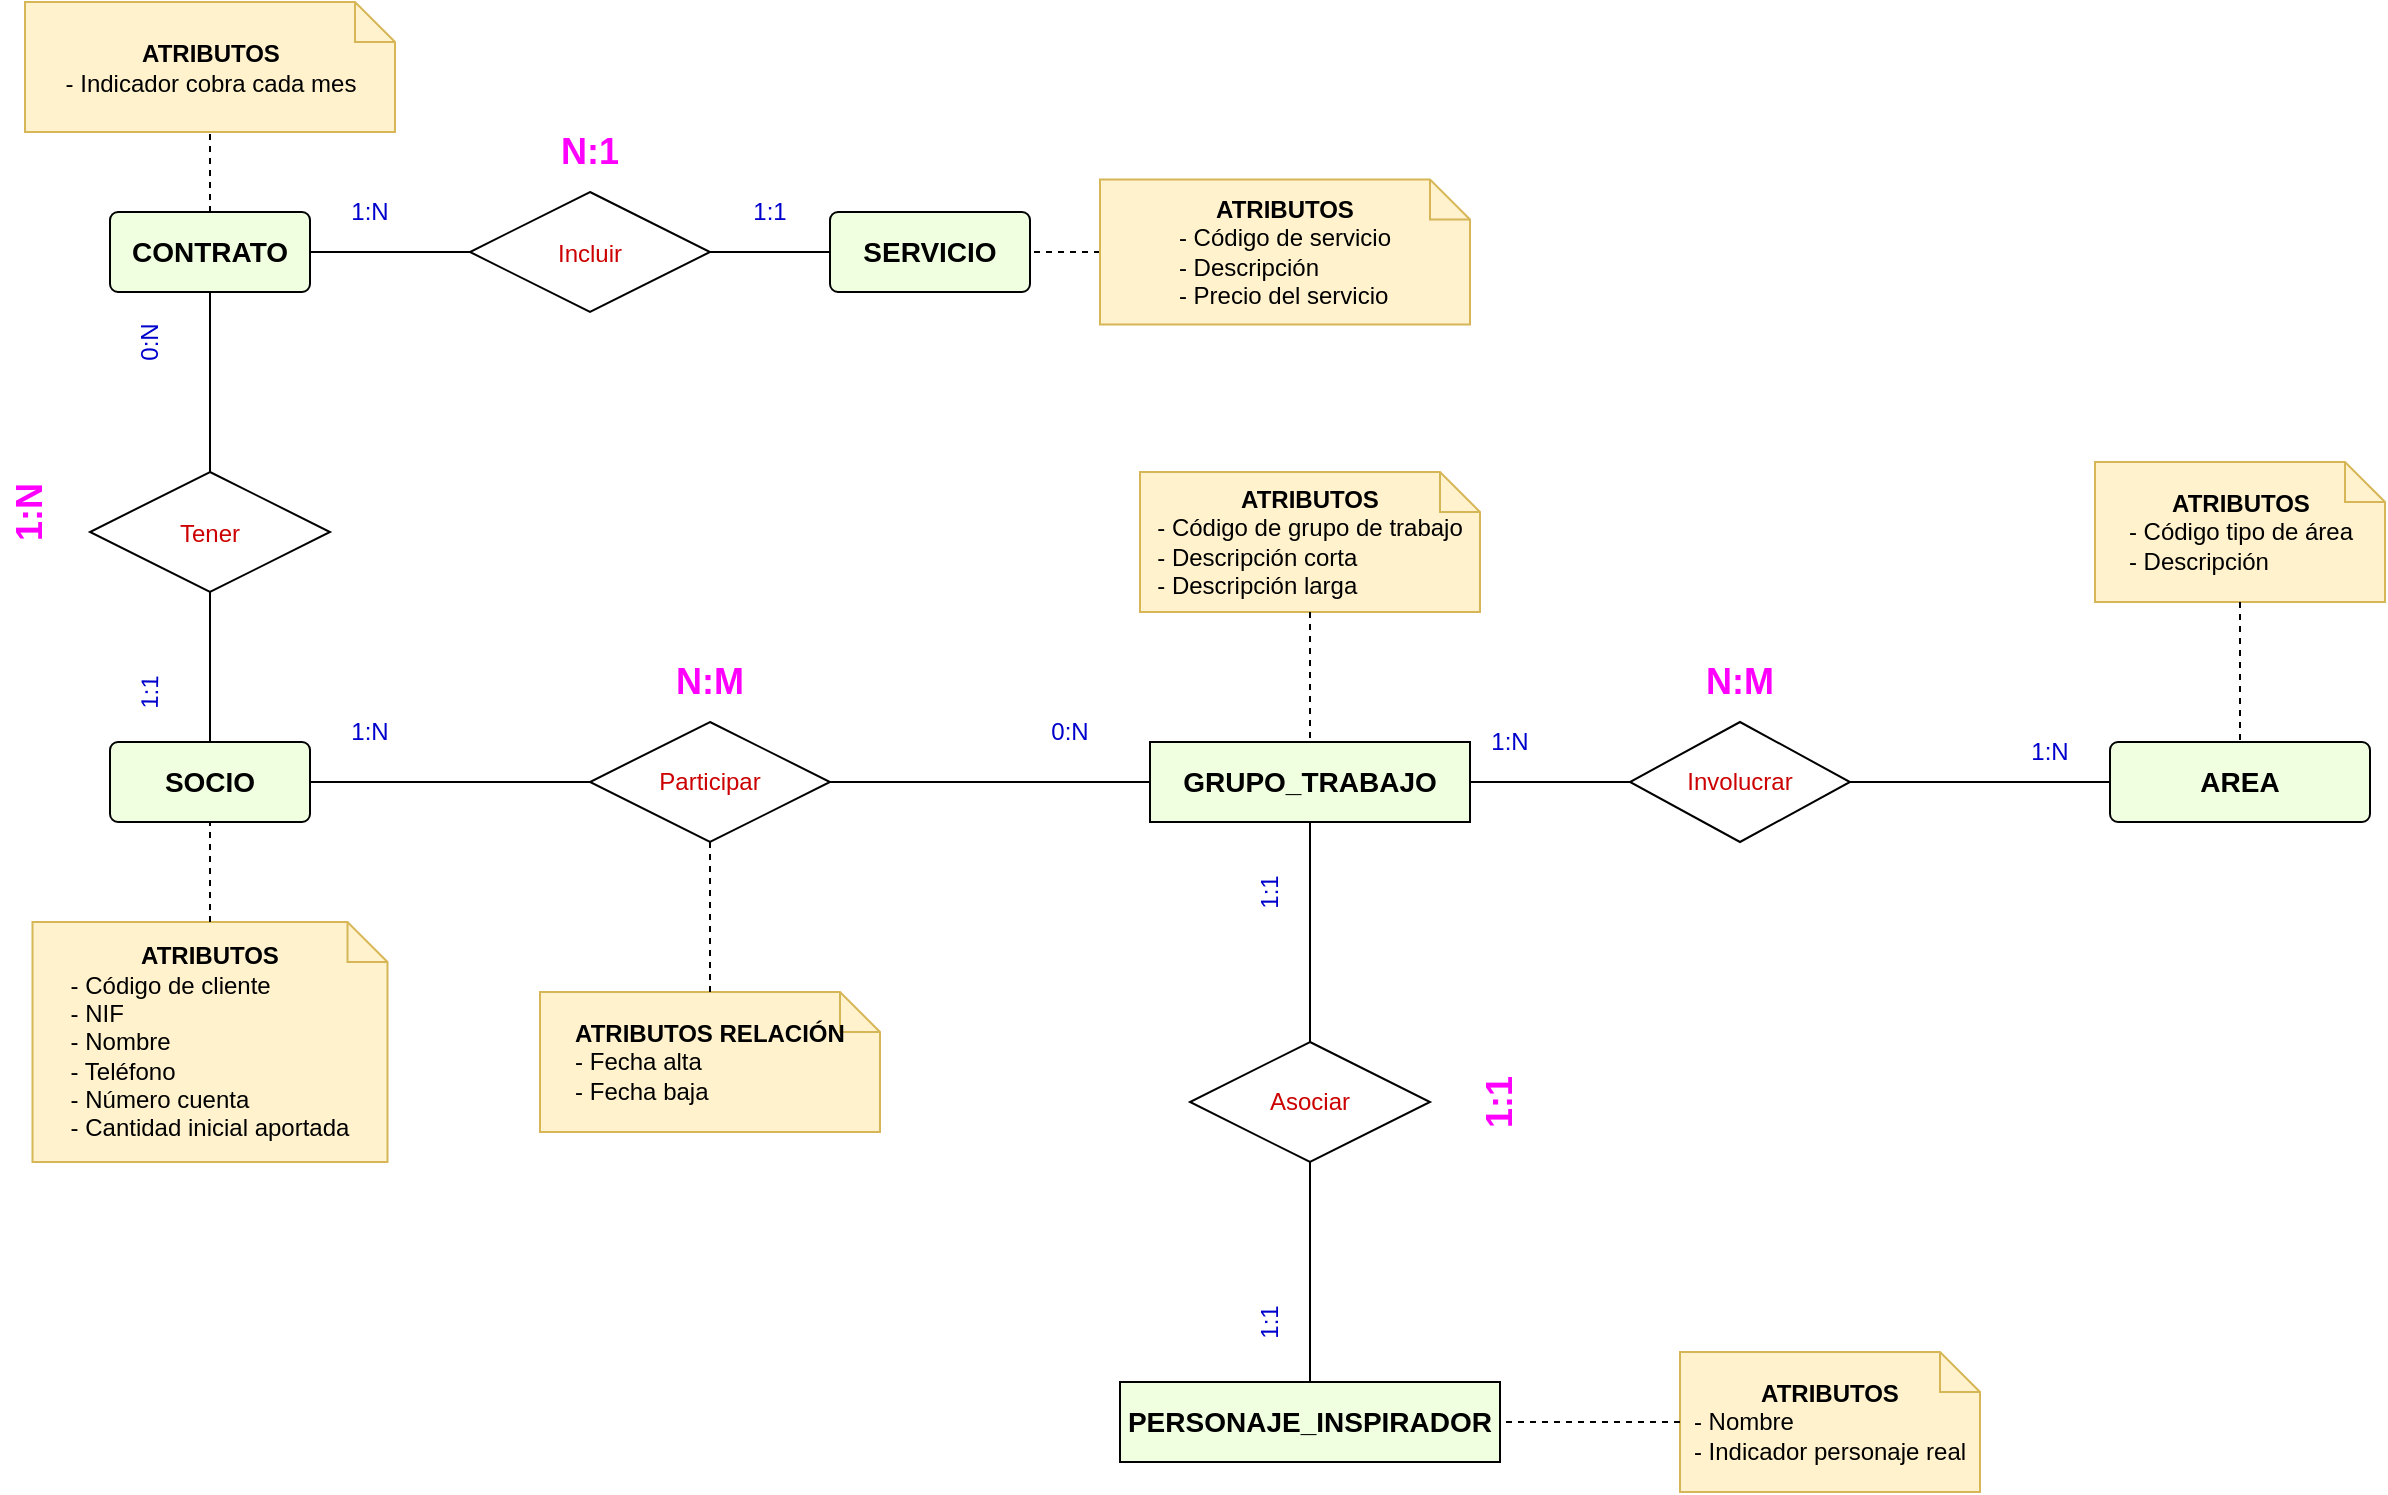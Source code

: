 <mxfile version="16.1.2" type="device"><diagram id="R2lEEEUBdFMjLlhIrx00" name="Page-1"><mxGraphModel dx="1888" dy="481" grid="1" gridSize="10" guides="1" tooltips="1" connect="1" arrows="1" fold="1" page="1" pageScale="1" pageWidth="850" pageHeight="1100" math="0" shadow="0" extFonts="Permanent Marker^https://fonts.googleapis.com/css?family=Permanent+Marker"><root><mxCell id="0"/><mxCell id="1" parent="0"/><mxCell id="cLxc6SJYXGecUoAlVeiO-1" value="&lt;font style=&quot;font-size: 14px&quot;&gt;&lt;b&gt;GRUPO_TRABAJO&lt;/b&gt;&lt;/font&gt;" style="rounded=1;arcSize=0;whiteSpace=wrap;html=1;align=center;fillColor=#F0FFE0;" parent="1" vertex="1"><mxGeometry x="220" y="520" width="160" height="40" as="geometry"/></mxCell><mxCell id="cLxc6SJYXGecUoAlVeiO-2" value="&lt;font style=&quot;font-size: 14px&quot;&gt;&lt;b&gt;SERVICIO&lt;/b&gt;&lt;/font&gt;" style="rounded=1;arcSize=10;whiteSpace=wrap;html=1;align=center;fillColor=#F0FFE0;" parent="1" vertex="1"><mxGeometry x="60" y="255" width="100" height="40" as="geometry"/></mxCell><mxCell id="cLxc6SJYXGecUoAlVeiO-4" value="&lt;b&gt;&lt;font style=&quot;font-size: 14px&quot;&gt;SOCIO&lt;/font&gt;&lt;/b&gt;" style="rounded=1;arcSize=10;whiteSpace=wrap;html=1;align=center;fillColor=#F0FFE0;" parent="1" vertex="1"><mxGeometry x="-300" y="520" width="100" height="40" as="geometry"/></mxCell><mxCell id="cLxc6SJYXGecUoAlVeiO-5" value="&lt;b&gt;&lt;font style=&quot;font-size: 14px&quot;&gt;AREA&lt;/font&gt;&lt;/b&gt;" style="rounded=1;arcSize=10;whiteSpace=wrap;html=1;align=center;fillColor=#F0FFE0;" parent="1" vertex="1"><mxGeometry x="700" y="520" width="130" height="40" as="geometry"/></mxCell><mxCell id="cLxc6SJYXGecUoAlVeiO-8" value="&lt;font color=&quot;#cc0000&quot;&gt;Participar&lt;/font&gt;" style="shape=rhombus;perimeter=rhombusPerimeter;whiteSpace=wrap;html=1;align=center;" parent="1" vertex="1"><mxGeometry x="-60" y="510" width="120" height="60" as="geometry"/></mxCell><mxCell id="cLxc6SJYXGecUoAlVeiO-9" value="&lt;font style=&quot;font-size: 12px&quot; color=&quot;#cc0000&quot;&gt;Tener&lt;/font&gt;" style="shape=rhombus;perimeter=rhombusPerimeter;whiteSpace=wrap;html=1;align=center;fontSize=14;" parent="1" vertex="1"><mxGeometry x="-310" y="385" width="120" height="60" as="geometry"/></mxCell><mxCell id="cLxc6SJYXGecUoAlVeiO-10" value="&lt;font color=&quot;#cc0000&quot;&gt;Involucrar&lt;/font&gt;" style="shape=rhombus;perimeter=rhombusPerimeter;whiteSpace=wrap;html=1;align=center;fontSize=12;" parent="1" vertex="1"><mxGeometry x="460" y="510" width="110" height="60" as="geometry"/></mxCell><mxCell id="cLxc6SJYXGecUoAlVeiO-30" value="" style="endArrow=none;html=1;rounded=0;fontSize=12;fontColor=#CC0000;exitX=0.5;exitY=0;exitDx=0;exitDy=0;" parent="1" source="cLxc6SJYXGecUoAlVeiO-4" target="cLxc6SJYXGecUoAlVeiO-9" edge="1"><mxGeometry width="50" height="50" relative="1" as="geometry"><mxPoint x="460" y="510" as="sourcePoint"/><mxPoint x="510" y="460" as="targetPoint"/><Array as="points"/></mxGeometry></mxCell><mxCell id="cLxc6SJYXGecUoAlVeiO-31" value="" style="endArrow=none;html=1;rounded=0;fontSize=12;fontColor=#CC0000;entryX=0;entryY=0.5;entryDx=0;entryDy=0;exitX=1;exitY=0.5;exitDx=0;exitDy=0;" parent="1" source="cLxc6SJYXGecUoAlVeiO-8" target="cLxc6SJYXGecUoAlVeiO-1" edge="1"><mxGeometry width="50" height="50" relative="1" as="geometry"><mxPoint x="80" y="630" as="sourcePoint"/><mxPoint x="130" y="580" as="targetPoint"/><Array as="points"><mxPoint x="160" y="540"/></Array></mxGeometry></mxCell><mxCell id="cLxc6SJYXGecUoAlVeiO-32" value="" style="endArrow=none;html=1;rounded=0;fontSize=12;fontColor=#CC0000;exitX=0;exitY=0.5;exitDx=0;exitDy=0;entryX=1;entryY=0.5;entryDx=0;entryDy=0;" parent="1" source="cLxc6SJYXGecUoAlVeiO-8" target="cLxc6SJYXGecUoAlVeiO-4" edge="1"><mxGeometry width="50" height="50" relative="1" as="geometry"><mxPoint x="40" y="390" as="sourcePoint"/><mxPoint x="120" y="360" as="targetPoint"/></mxGeometry></mxCell><mxCell id="cLxc6SJYXGecUoAlVeiO-33" value="" style="endArrow=none;html=1;rounded=0;fontSize=12;fontColor=#CC0000;entryX=0;entryY=0.5;entryDx=0;entryDy=0;exitX=1;exitY=0.5;exitDx=0;exitDy=0;" parent="1" source="VZHMoSbW98jsrWdHeNOT-26" target="cLxc6SJYXGecUoAlVeiO-2" edge="1"><mxGeometry width="50" height="50" relative="1" as="geometry"><mxPoint x="-80" y="310" as="sourcePoint"/><mxPoint x="530" y="216" as="targetPoint"/></mxGeometry></mxCell><mxCell id="cLxc6SJYXGecUoAlVeiO-35" value="" style="endArrow=none;html=1;rounded=0;fontSize=12;fontColor=#CC0000;exitX=1;exitY=0.5;exitDx=0;exitDy=0;entryX=0;entryY=0.5;entryDx=0;entryDy=0;" parent="1" source="cLxc6SJYXGecUoAlVeiO-10" target="cLxc6SJYXGecUoAlVeiO-5" edge="1"><mxGeometry width="50" height="50" relative="1" as="geometry"><mxPoint x="1129" y="470" as="sourcePoint"/><mxPoint x="1179" y="420" as="targetPoint"/></mxGeometry></mxCell><mxCell id="cLxc6SJYXGecUoAlVeiO-36" value="" style="endArrow=none;html=1;rounded=0;fontSize=12;fontColor=#CC0000;entryX=1;entryY=0.5;entryDx=0;entryDy=0;exitX=0;exitY=0.5;exitDx=0;exitDy=0;" parent="1" source="cLxc6SJYXGecUoAlVeiO-10" target="cLxc6SJYXGecUoAlVeiO-1" edge="1"><mxGeometry width="50" height="50" relative="1" as="geometry"><mxPoint x="533" y="540" as="sourcePoint"/><mxPoint x="220" y="640" as="targetPoint"/></mxGeometry></mxCell><mxCell id="cLxc6SJYXGecUoAlVeiO-41" value="&lt;font style=&quot;font-size: 18px&quot; color=&quot;#ff00ff&quot;&gt;&lt;b&gt;N:M&lt;/b&gt;&lt;/font&gt;" style="text;html=1;strokeColor=none;fillColor=none;align=center;verticalAlign=middle;whiteSpace=wrap;rounded=0;fontSize=12;fontColor=#CC0000;" parent="1" vertex="1"><mxGeometry x="-30" y="475" width="60" height="30" as="geometry"/></mxCell><mxCell id="cLxc6SJYXGecUoAlVeiO-42" value="&lt;font color=&quot;#ff00ff&quot; style=&quot;font-size: 18px&quot;&gt;&lt;b&gt;1:N&lt;/b&gt;&lt;/font&gt;" style="text;html=1;strokeColor=none;fillColor=none;align=center;verticalAlign=middle;whiteSpace=wrap;rounded=0;fontSize=12;fontColor=#CC0000;rotation=-90;" parent="1" vertex="1"><mxGeometry x="-370" y="390" width="60" height="30" as="geometry"/></mxCell><mxCell id="cLxc6SJYXGecUoAlVeiO-44" value="&lt;font style=&quot;font-size: 18px&quot; color=&quot;#ff00ff&quot;&gt;&lt;b&gt;N:M&lt;/b&gt;&lt;/font&gt;" style="text;html=1;strokeColor=none;fillColor=none;align=center;verticalAlign=middle;whiteSpace=wrap;rounded=0;fontSize=12;fontColor=#CC0000;" parent="1" vertex="1"><mxGeometry x="485" y="475" width="60" height="30" as="geometry"/></mxCell><mxCell id="2aK2W38KkILbjWawVB5L-1" value="&lt;font color=&quot;#cc0000&quot;&gt;Asociar&lt;/font&gt;" style="shape=rhombus;perimeter=rhombusPerimeter;whiteSpace=wrap;html=1;align=center;" parent="1" vertex="1"><mxGeometry x="240" y="670" width="120" height="60" as="geometry"/></mxCell><mxCell id="2aK2W38KkILbjWawVB5L-2" value="&lt;font style=&quot;font-size: 14px&quot;&gt;&lt;b&gt;PERSONAJE_INSPIRADOR&lt;/b&gt;&lt;/font&gt;" style="rounded=1;arcSize=0;whiteSpace=wrap;html=1;align=center;fillColor=#F0FFE0;" parent="1" vertex="1"><mxGeometry x="205" y="840" width="190" height="40" as="geometry"/></mxCell><mxCell id="2aK2W38KkILbjWawVB5L-3" value="" style="endArrow=none;html=1;rounded=0;entryX=0.5;entryY=1;entryDx=0;entryDy=0;exitX=0.5;exitY=0;exitDx=0;exitDy=0;" parent="1" source="2aK2W38KkILbjWawVB5L-2" target="2aK2W38KkILbjWawVB5L-1" edge="1"><mxGeometry width="50" height="50" relative="1" as="geometry"><mxPoint x="110" y="909" as="sourcePoint"/><mxPoint x="160" y="859" as="targetPoint"/></mxGeometry></mxCell><mxCell id="2aK2W38KkILbjWawVB5L-4" value="" style="endArrow=none;html=1;rounded=0;entryX=0.5;entryY=1;entryDx=0;entryDy=0;exitX=0.5;exitY=0;exitDx=0;exitDy=0;" parent="1" source="2aK2W38KkILbjWawVB5L-1" target="cLxc6SJYXGecUoAlVeiO-1" edge="1"><mxGeometry width="50" height="50" relative="1" as="geometry"><mxPoint x="140" y="680" as="sourcePoint"/><mxPoint x="190" y="630" as="targetPoint"/></mxGeometry></mxCell><mxCell id="2aK2W38KkILbjWawVB5L-5" value="&lt;font color=&quot;#ff00ff&quot; style=&quot;font-size: 18px&quot;&gt;&lt;b&gt;1:1&lt;/b&gt;&lt;/font&gt;" style="text;html=1;strokeColor=none;fillColor=none;align=center;verticalAlign=middle;whiteSpace=wrap;rounded=0;fontSize=12;fontColor=#CC0000;rotation=-90;" parent="1" vertex="1"><mxGeometry x="365" y="685" width="60" height="30" as="geometry"/></mxCell><mxCell id="2aK2W38KkILbjWawVB5L-32" value="&lt;font color=&quot;#0000cc&quot;&gt;1:N&lt;/font&gt;" style="text;html=1;strokeColor=none;fillColor=none;align=center;verticalAlign=middle;whiteSpace=wrap;rounded=0;fontSize=12;fontColor=#CC0000;" parent="1" vertex="1"><mxGeometry x="-200" y="500" width="60" height="30" as="geometry"/></mxCell><mxCell id="VZHMoSbW98jsrWdHeNOT-1" value="&lt;font color=&quot;#0000cc&quot;&gt;0:N&lt;/font&gt;" style="text;html=1;strokeColor=none;fillColor=none;align=center;verticalAlign=middle;whiteSpace=wrap;rounded=0;fontSize=12;fontColor=#CC0000;" parent="1" vertex="1"><mxGeometry x="150" y="500" width="60" height="30" as="geometry"/></mxCell><mxCell id="VZHMoSbW98jsrWdHeNOT-2" value="&lt;font color=&quot;#0000cc&quot;&gt;1:1&lt;/font&gt;" style="text;html=1;strokeColor=none;fillColor=none;align=center;verticalAlign=middle;whiteSpace=wrap;rounded=0;fontSize=12;fontColor=#CC0000;rotation=-89;" parent="1" vertex="1"><mxGeometry x="-310" y="480" width="60" height="30" as="geometry"/></mxCell><mxCell id="VZHMoSbW98jsrWdHeNOT-3" value="&lt;font color=&quot;#0000cc&quot;&gt;0:N&lt;/font&gt;" style="text;html=1;strokeColor=none;fillColor=none;align=center;verticalAlign=middle;whiteSpace=wrap;rounded=0;fontSize=12;fontColor=#CC0000;rotation=-90;" parent="1" vertex="1"><mxGeometry x="-310" y="305" width="60" height="30" as="geometry"/></mxCell><mxCell id="VZHMoSbW98jsrWdHeNOT-9" value="&lt;font color=&quot;#0000cc&quot;&gt;1:N&lt;/font&gt;" style="text;html=1;strokeColor=none;fillColor=none;align=center;verticalAlign=middle;whiteSpace=wrap;rounded=0;fontSize=12;fontColor=#CC0000;" parent="1" vertex="1"><mxGeometry x="640" y="510" width="60" height="30" as="geometry"/></mxCell><mxCell id="VZHMoSbW98jsrWdHeNOT-10" value="&lt;font color=&quot;#0000cc&quot;&gt;1:1&lt;/font&gt;" style="text;html=1;strokeColor=none;fillColor=none;align=center;verticalAlign=middle;whiteSpace=wrap;rounded=0;fontSize=12;fontColor=#CC0000;rotation=-90;" parent="1" vertex="1"><mxGeometry x="250" y="580" width="60" height="30" as="geometry"/></mxCell><mxCell id="VZHMoSbW98jsrWdHeNOT-11" value="&lt;font color=&quot;#0000cc&quot;&gt;1:1&lt;/font&gt;" style="text;html=1;strokeColor=none;fillColor=none;align=center;verticalAlign=middle;whiteSpace=wrap;rounded=0;fontSize=12;fontColor=#CC0000;rotation=-90;" parent="1" vertex="1"><mxGeometry x="250" y="795" width="60" height="30" as="geometry"/></mxCell><mxCell id="VZHMoSbW98jsrWdHeNOT-13" value="&lt;div style=&quot;text-align: left&quot;&gt;&lt;/div&gt;&lt;b style=&quot;text-align: left&quot;&gt;ATRIBUTOS&lt;/b&gt;&lt;div style=&quot;text-align: left&quot;&gt;&lt;span&gt;- Código de cliente&lt;/span&gt;&lt;/div&gt;&lt;div style=&quot;text-align: left&quot;&gt;&lt;span&gt;- NIF&lt;/span&gt;&lt;/div&gt;&lt;div style=&quot;text-align: left&quot;&gt;&lt;span&gt;- Nombre&lt;/span&gt;&lt;/div&gt;&lt;div style=&quot;text-align: left&quot;&gt;&lt;span&gt;- Teléfono&lt;/span&gt;&lt;/div&gt;&lt;div style=&quot;text-align: left&quot;&gt;&lt;span&gt;- Número cuenta&lt;/span&gt;&lt;/div&gt;&lt;div style=&quot;text-align: left&quot;&gt;&lt;span&gt;- Cantidad inicial aportada&lt;/span&gt;&lt;/div&gt;" style="shape=note;size=20;whiteSpace=wrap;html=1;fillColor=#fff2cc;strokeColor=#d6b656;" parent="1" vertex="1"><mxGeometry x="-338.75" y="610" width="177.5" height="120" as="geometry"/></mxCell><mxCell id="VZHMoSbW98jsrWdHeNOT-14" value="" style="endArrow=none;dashed=1;html=1;rounded=0;entryX=0.5;entryY=1;entryDx=0;entryDy=0;exitX=0.5;exitY=0;exitDx=0;exitDy=0;exitPerimeter=0;" parent="1" source="VZHMoSbW98jsrWdHeNOT-13" target="cLxc6SJYXGecUoAlVeiO-4" edge="1"><mxGeometry width="50" height="50" relative="1" as="geometry"><mxPoint x="-140" y="660" as="sourcePoint"/><mxPoint x="-90" y="610" as="targetPoint"/></mxGeometry></mxCell><mxCell id="VZHMoSbW98jsrWdHeNOT-16" value="&lt;div style=&quot;text-align: left&quot;&gt;&lt;/div&gt;&lt;b style=&quot;text-align: left&quot;&gt;ATRIBUTOS&lt;/b&gt;&lt;div style=&quot;text-align: left&quot;&gt;&lt;span&gt;- Código de grupo de trabajo&lt;/span&gt;&lt;/div&gt;&lt;div style=&quot;text-align: left&quot;&gt;&lt;span&gt;- Descripción corta&lt;/span&gt;&lt;/div&gt;&lt;div style=&quot;text-align: left&quot;&gt;&lt;span&gt;- Descripción larga&lt;/span&gt;&lt;/div&gt;" style="shape=note;size=20;whiteSpace=wrap;html=1;fillColor=#fff2cc;strokeColor=#d6b656;" parent="1" vertex="1"><mxGeometry x="215" y="385" width="170" height="70" as="geometry"/></mxCell><mxCell id="VZHMoSbW98jsrWdHeNOT-17" value="&lt;div style=&quot;text-align: left&quot;&gt;&lt;/div&gt;&lt;b style=&quot;text-align: left&quot;&gt;ATRIBUTOS&lt;/b&gt;&lt;div style=&quot;text-align: left&quot;&gt;&lt;span&gt;- Nombre&lt;/span&gt;&lt;/div&gt;&lt;div style=&quot;text-align: left&quot;&gt;&lt;span&gt;- Indicador personaje real&lt;/span&gt;&lt;br&gt;&lt;/div&gt;" style="shape=note;size=20;whiteSpace=wrap;html=1;fillColor=#fff2cc;strokeColor=#d6b656;" parent="1" vertex="1"><mxGeometry x="485" y="825" width="150" height="70" as="geometry"/></mxCell><mxCell id="VZHMoSbW98jsrWdHeNOT-18" value="&lt;div style=&quot;text-align: left&quot;&gt;&lt;/div&gt;&lt;b style=&quot;text-align: left&quot;&gt;ATRIBUTOS&lt;/b&gt;&lt;div style=&quot;text-align: left&quot;&gt;&lt;span&gt;- Código tipo de área&lt;/span&gt;&lt;/div&gt;&lt;div style=&quot;text-align: left&quot;&gt;&lt;span&gt;- Descripción&lt;/span&gt;&lt;/div&gt;" style="shape=note;size=20;whiteSpace=wrap;html=1;fillColor=#fff2cc;strokeColor=#d6b656;" parent="1" vertex="1"><mxGeometry x="692.5" y="380" width="145" height="70" as="geometry"/></mxCell><mxCell id="VZHMoSbW98jsrWdHeNOT-19" value="" style="endArrow=none;dashed=1;html=1;rounded=0;exitX=0.5;exitY=1;exitDx=0;exitDy=0;exitPerimeter=0;" parent="1" source="VZHMoSbW98jsrWdHeNOT-16" target="cLxc6SJYXGecUoAlVeiO-1" edge="1"><mxGeometry width="50" height="50" relative="1" as="geometry"><mxPoint x="20" y="670" as="sourcePoint"/><mxPoint x="70" y="620" as="targetPoint"/></mxGeometry></mxCell><mxCell id="VZHMoSbW98jsrWdHeNOT-20" value="" style="endArrow=none;dashed=1;html=1;rounded=0;exitX=0;exitY=0.5;exitDx=0;exitDy=0;exitPerimeter=0;entryX=1;entryY=0.5;entryDx=0;entryDy=0;" parent="1" source="VZHMoSbW98jsrWdHeNOT-22" target="cLxc6SJYXGecUoAlVeiO-2" edge="1"><mxGeometry width="50" height="50" relative="1" as="geometry"><mxPoint x="160" y="260" as="sourcePoint"/><mxPoint x="320" y="156" as="targetPoint"/></mxGeometry></mxCell><mxCell id="VZHMoSbW98jsrWdHeNOT-21" value="" style="endArrow=none;dashed=1;html=1;rounded=0;exitX=0.5;exitY=1;exitDx=0;exitDy=0;exitPerimeter=0;entryX=0.5;entryY=0;entryDx=0;entryDy=0;" parent="1" source="VZHMoSbW98jsrWdHeNOT-18" target="cLxc6SJYXGecUoAlVeiO-5" edge="1"><mxGeometry width="50" height="50" relative="1" as="geometry"><mxPoint x="190" y="400" as="sourcePoint"/><mxPoint x="240" y="350" as="targetPoint"/></mxGeometry></mxCell><mxCell id="VZHMoSbW98jsrWdHeNOT-22" value="&lt;div style=&quot;text-align: left&quot;&gt;&lt;/div&gt;&lt;span style=&quot;color: rgba(0 , 0 , 0 , 0) ; font-family: monospace ; font-size: 0px&quot;&gt;%3CmxGraphModel%3E%3Croot%3E%3CmxCell%20id%3D%220%22%2F%3E%3CmxCell%20id%3D%221%22%20parent%3D%220%22%2F%3E%3CmxCell%20id%3D%222%22%20value%3D%22%22%20style%3D%22endArrow%3Dnone%3Bhtml%3D1%3Brounded%3D0%3BexitX%3D0.5%3BexitY%3D0%3BexitDx%3D0%3BexitDy%3D0%3BentryX%3D0.5%3BentryY%3D1%3BentryDx%3D0%3BentryDy%3D0%3B%22%20edge%3D%221%22%20parent%3D%221%22%3E%3CmxGeometry%20width%3D%2250%22%20height%3D%2250%22%20relative%3D%221%22%20as%3D%22geometry%22%3E%3CmxPoint%20x%3D%22-250%22%20y%3D%22385%22%20as%3D%22sourcePoint%22%2F%3E%3CmxPoint%20x%3D%22-250%22%20y%3D%22295%22%20as%3D%22targetPoint%22%2F%3E%3C%2FmxGeometry%3E%3C%2FmxCell%3E%3C%2Froot%3E%3C%2FmxGraphModel%3E&lt;/span&gt;&lt;b style=&quot;text-align: left&quot;&gt;ATRIBUTOS&lt;/b&gt;&lt;div style=&quot;text-align: left&quot;&gt;&lt;span&gt;- Código de servicio&lt;/span&gt;&lt;/div&gt;&lt;div style=&quot;text-align: left&quot;&gt;&lt;span&gt;- Descripción&amp;nbsp;&lt;/span&gt;&lt;/div&gt;&lt;div style=&quot;text-align: left&quot;&gt;&lt;span&gt;- Precio del servicio&lt;/span&gt;&lt;/div&gt;" style="shape=note;size=20;whiteSpace=wrap;html=1;fillColor=#fff2cc;strokeColor=#d6b656;" parent="1" vertex="1"><mxGeometry x="195" y="238.75" width="185" height="72.5" as="geometry"/></mxCell><mxCell id="VZHMoSbW98jsrWdHeNOT-23" value="" style="endArrow=none;dashed=1;html=1;rounded=0;entryX=1;entryY=0.5;entryDx=0;entryDy=0;" parent="1" source="VZHMoSbW98jsrWdHeNOT-17" target="2aK2W38KkILbjWawVB5L-2" edge="1"><mxGeometry width="50" height="50" relative="1" as="geometry"><mxPoint x="140" y="939" as="sourcePoint"/><mxPoint x="-10" y="980" as="targetPoint"/></mxGeometry></mxCell><mxCell id="VZHMoSbW98jsrWdHeNOT-24" value="&lt;font color=&quot;#0000cc&quot;&gt;1:N&lt;/font&gt;" style="text;html=1;strokeColor=none;fillColor=none;align=center;verticalAlign=middle;whiteSpace=wrap;rounded=0;fontSize=12;fontColor=#CC0000;" parent="1" vertex="1"><mxGeometry x="370" y="505" width="60" height="30" as="geometry"/></mxCell><mxCell id="VZHMoSbW98jsrWdHeNOT-25" value="&lt;font style=&quot;font-size: 14px&quot;&gt;&lt;b&gt;CONTRATO&lt;/b&gt;&lt;/font&gt;" style="rounded=1;arcSize=10;whiteSpace=wrap;html=1;align=center;fillColor=#F0FFE0;" parent="1" vertex="1"><mxGeometry x="-300" y="255" width="100" height="40" as="geometry"/></mxCell><mxCell id="VZHMoSbW98jsrWdHeNOT-26" value="&lt;font style=&quot;font-size: 12px&quot; color=&quot;#cc0000&quot;&gt;Incluir&lt;/font&gt;" style="shape=rhombus;perimeter=rhombusPerimeter;whiteSpace=wrap;html=1;align=center;fontSize=14;" parent="1" vertex="1"><mxGeometry x="-120" y="245" width="120" height="60" as="geometry"/></mxCell><mxCell id="VZHMoSbW98jsrWdHeNOT-29" value="" style="endArrow=none;html=1;rounded=0;exitX=0.5;exitY=0;exitDx=0;exitDy=0;entryX=0.5;entryY=1;entryDx=0;entryDy=0;" parent="1" source="cLxc6SJYXGecUoAlVeiO-9" target="VZHMoSbW98jsrWdHeNOT-25" edge="1"><mxGeometry width="50" height="50" relative="1" as="geometry"><mxPoint x="-450" y="360" as="sourcePoint"/><mxPoint x="-400" y="310" as="targetPoint"/></mxGeometry></mxCell><mxCell id="VZHMoSbW98jsrWdHeNOT-30" value="" style="endArrow=none;html=1;rounded=0;exitX=0;exitY=0.5;exitDx=0;exitDy=0;entryX=1;entryY=0.5;entryDx=0;entryDy=0;" parent="1" source="VZHMoSbW98jsrWdHeNOT-26" target="VZHMoSbW98jsrWdHeNOT-25" edge="1"><mxGeometry width="50" height="50" relative="1" as="geometry"><mxPoint x="-240" y="395" as="sourcePoint"/><mxPoint x="-240" y="305" as="targetPoint"/></mxGeometry></mxCell><mxCell id="VZHMoSbW98jsrWdHeNOT-31" value="&lt;div style=&quot;text-align: left&quot;&gt;&lt;/div&gt;&lt;span style=&quot;color: rgba(0 , 0 , 0 , 0) ; font-family: monospace ; font-size: 0px&quot;&gt;%3CmxGraphModel%3E%3Croot%3E%3CmxCell%20id%3D%220%22%2F%3E%3CmxCell%20id%3D%221%22%20parent%3D%220%22%2F%3E%3CmxCell%20id%3D%222%22%20value%3D%22%22%20style%3D%22endArrow%3Dnone%3Bhtml%3D1%3Brounded%3D0%3BexitX%3D0.5%3BexitY%3D0%3BexitDx%3D0%3BexitDy%3D0%3BentryX%3D0.5%3BentryY%3D1%3BentryDx%3D0%3BentryDy%3D0%3B%22%20edge%3D%221%22%20parent%3D%221%22%3E%3CmxGeometry%20width%3D%2250%22%20height%3D%2250%22%20relative%3D%221%22%20as%3D%22geometry%22%3E%3CmxPoint%20x%3D%22-250%22%20y%3D%22385%22%20as%3D%22sourcePoint%22%2F%3E%3CmxPoint%20x%3D%22-250%22%20y%3D%22295%22%20as%3D%22targetPoint%22%2F%3E%3C%2FmxGeometry%3E%3C%2FmxCell%3E%3C%2Froot%3E%3C%2FmxGraphModel%3E&lt;/span&gt;&lt;b style=&quot;text-align: left&quot;&gt;ATRIBUTOS&lt;/b&gt;&lt;div style=&quot;text-align: left&quot;&gt;&lt;span&gt;- Indicador cobra cada mes&lt;/span&gt;&lt;br&gt;&lt;/div&gt;" style="shape=note;size=20;whiteSpace=wrap;html=1;fillColor=#fff2cc;strokeColor=#d6b656;" parent="1" vertex="1"><mxGeometry x="-342.5" y="150" width="185" height="65" as="geometry"/></mxCell><mxCell id="VZHMoSbW98jsrWdHeNOT-32" value="" style="endArrow=none;dashed=1;html=1;rounded=0;exitX=0.5;exitY=0;exitDx=0;exitDy=0;entryX=0.5;entryY=1;entryDx=0;entryDy=0;entryPerimeter=0;" parent="1" source="VZHMoSbW98jsrWdHeNOT-25" target="VZHMoSbW98jsrWdHeNOT-31" edge="1"><mxGeometry width="50" height="50" relative="1" as="geometry"><mxPoint x="-150" y="390" as="sourcePoint"/><mxPoint x="-100" y="340" as="targetPoint"/></mxGeometry></mxCell><mxCell id="VZHMoSbW98jsrWdHeNOT-33" value="&lt;font color=&quot;#0000cc&quot;&gt;1:1&lt;/font&gt;" style="text;html=1;strokeColor=none;fillColor=none;align=center;verticalAlign=middle;whiteSpace=wrap;rounded=0;fontSize=12;fontColor=#CC0000;" parent="1" vertex="1"><mxGeometry y="240" width="60" height="30" as="geometry"/></mxCell><mxCell id="VZHMoSbW98jsrWdHeNOT-34" value="&lt;font color=&quot;#0000cc&quot;&gt;1:N&lt;/font&gt;" style="text;html=1;strokeColor=none;fillColor=none;align=center;verticalAlign=middle;whiteSpace=wrap;rounded=0;fontSize=12;fontColor=#CC0000;" parent="1" vertex="1"><mxGeometry x="-200" y="240" width="60" height="30" as="geometry"/></mxCell><mxCell id="VZHMoSbW98jsrWdHeNOT-35" value="&lt;font color=&quot;#ff00ff&quot; style=&quot;font-size: 18px&quot;&gt;&lt;b&gt;N:1&lt;/b&gt;&lt;/font&gt;" style="text;html=1;strokeColor=none;fillColor=none;align=center;verticalAlign=middle;whiteSpace=wrap;rounded=0;fontSize=12;fontColor=#CC0000;" parent="1" vertex="1"><mxGeometry x="-90" y="210" width="60" height="30" as="geometry"/></mxCell><mxCell id="-QCYobK2fGDrlkRpR7Dr-1" value="&lt;div style=&quot;text-align: left&quot;&gt;&lt;/div&gt;&lt;b style=&quot;text-align: left&quot;&gt;ATRIBUTOS RELACIÓN&lt;/b&gt;&lt;div style=&quot;text-align: left&quot;&gt;&lt;span&gt;- Fecha alta&lt;/span&gt;&lt;/div&gt;&lt;div style=&quot;text-align: left&quot;&gt;&lt;span&gt;- Fecha baja&lt;/span&gt;&lt;/div&gt;" style="shape=note;size=20;whiteSpace=wrap;html=1;fillColor=#fff2cc;strokeColor=#d6b656;" vertex="1" parent="1"><mxGeometry x="-85" y="645" width="170" height="70" as="geometry"/></mxCell><mxCell id="-QCYobK2fGDrlkRpR7Dr-3" value="" style="endArrow=none;dashed=1;html=1;rounded=0;exitX=0.5;exitY=0;exitDx=0;exitDy=0;exitPerimeter=0;entryX=0.5;entryY=1;entryDx=0;entryDy=0;" edge="1" parent="1" source="-QCYobK2fGDrlkRpR7Dr-1" target="cLxc6SJYXGecUoAlVeiO-8"><mxGeometry width="50" height="50" relative="1" as="geometry"><mxPoint x="30" y="640" as="sourcePoint"/><mxPoint x="80" y="590" as="targetPoint"/></mxGeometry></mxCell></root></mxGraphModel></diagram></mxfile>